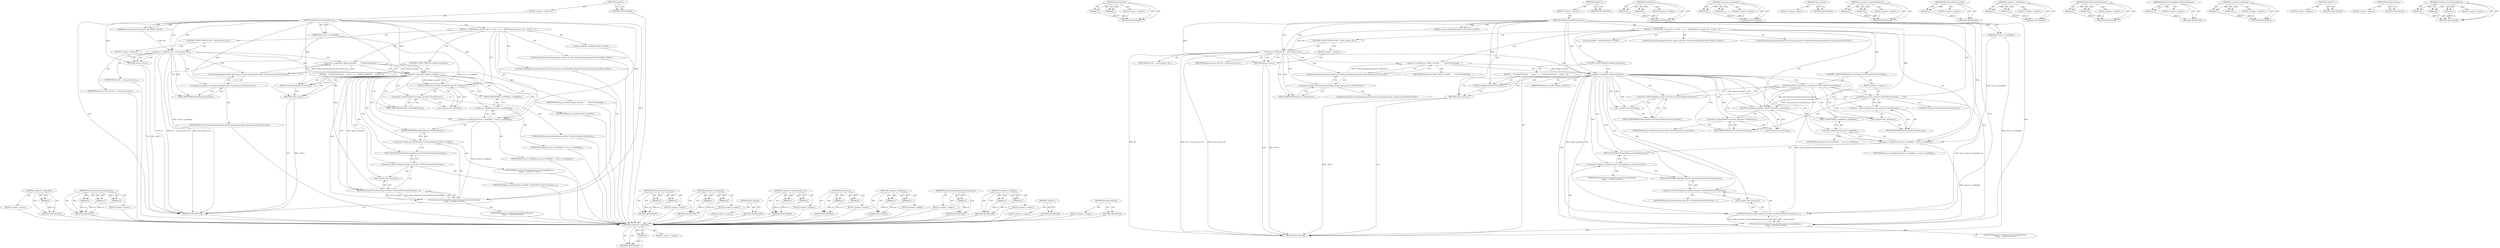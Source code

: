 digraph "PrintPreviewUI.SetInitialParams" {
vulnerable_97 [label=<(METHOD,&lt;operator&gt;.logicalNot)>];
vulnerable_98 [label=<(PARAM,p1)>];
vulnerable_99 [label=<(BLOCK,&lt;empty&gt;,&lt;empty&gt;)>];
vulnerable_100 [label=<(METHOD_RETURN,ANY)>];
vulnerable_117 [label=<(METHOD,PrintPreviewUI.SetInitialParams)>];
vulnerable_118 [label=<(PARAM,p1)>];
vulnerable_119 [label=<(PARAM,p2)>];
vulnerable_120 [label=<(PARAM,p3)>];
vulnerable_121 [label=<(BLOCK,&lt;empty&gt;,&lt;empty&gt;)>];
vulnerable_122 [label=<(METHOD_RETURN,ANY)>];
vulnerable_6 [label=<(METHOD,&lt;global&gt;)<SUB>1</SUB>>];
vulnerable_7 [label=<(BLOCK,&lt;empty&gt;,&lt;empty&gt;)<SUB>1</SUB>>];
vulnerable_8 [label=<(METHOD,OnShowScriptedPrintPreview)<SUB>1</SUB>>];
vulnerable_9 [label="<(PARAM,content::RenderFrameHost* rfh)<SUB>1</SUB>>"];
vulnerable_10 [label=<(PARAM,bool source_is_modifiable)<SUB>2</SUB>>];
vulnerable_11 [label=<(BLOCK,{
  DCHECK(print_preview_rfh_);
  if (rfh != pr...,{
  DCHECK(print_preview_rfh_);
  if (rfh != pr...)<SUB>2</SUB>>];
vulnerable_12 [label="<(LOCAL,DCHECK : DCHECK)<SUB>3</SUB>>"];
vulnerable_13 [label=<(CONTROL_STRUCTURE,IF,if (rfh != print_preview_rfh_))<SUB>4</SUB>>];
vulnerable_14 [label=<(&lt;operator&gt;.notEquals,rfh != print_preview_rfh_)<SUB>4</SUB>>];
vulnerable_15 [label=<(IDENTIFIER,rfh,rfh != print_preview_rfh_)<SUB>4</SUB>>];
vulnerable_16 [label=<(IDENTIFIER,print_preview_rfh_,rfh != print_preview_rfh_)<SUB>4</SUB>>];
vulnerable_17 [label=<(BLOCK,&lt;empty&gt;,&lt;empty&gt;)<SUB>5</SUB>>];
vulnerable_18 [label=<(RETURN,return;,return;)<SUB>5</SUB>>];
vulnerable_19 [label="<(LOCAL,PrintPreviewDialogController* dialog_controller: PrintPreviewDialogController*)<SUB>7</SUB>>"];
vulnerable_20 [label=<(&lt;operator&gt;.assignment,* dialog_controller =
      PrintPreviewDialogC...)<SUB>7</SUB>>];
vulnerable_21 [label=<(IDENTIFIER,dialog_controller,* dialog_controller =
      PrintPreviewDialogC...)<SUB>7</SUB>>];
vulnerable_22 [label="<(PrintPreviewDialogController.GetInstance,PrintPreviewDialogController::GetInstance())<SUB>8</SUB>>"];
vulnerable_23 [label="<(&lt;operator&gt;.fieldAccess,PrintPreviewDialogController::GetInstance)<SUB>8</SUB>>"];
vulnerable_24 [label="<(IDENTIFIER,PrintPreviewDialogController,PrintPreviewDialogController::GetInstance())<SUB>8</SUB>>"];
vulnerable_25 [label=<(FIELD_IDENTIFIER,GetInstance,GetInstance)<SUB>8</SUB>>];
vulnerable_26 [label=<(CONTROL_STRUCTURE,IF,if (!dialog_controller))<SUB>9</SUB>>];
vulnerable_27 [label=<(&lt;operator&gt;.logicalNot,!dialog_controller)<SUB>9</SUB>>];
vulnerable_28 [label=<(IDENTIFIER,dialog_controller,!dialog_controller)<SUB>9</SUB>>];
vulnerable_29 [label=<(BLOCK,{
    PrintPreviewDone();
     return;
   },{
    PrintPreviewDone();
     return;
   })<SUB>9</SUB>>];
vulnerable_30 [label=<(PrintPreviewDone,PrintPreviewDone())<SUB>10</SUB>>];
vulnerable_31 [label=<(RETURN,return;,return;)<SUB>11</SUB>>];
vulnerable_32 [label=<(PrintPreview,dialog_controller-&gt;PrintPreview(web_contents()))<SUB>14</SUB>>];
vulnerable_33 [label=<(&lt;operator&gt;.indirectFieldAccess,dialog_controller-&gt;PrintPreview)<SUB>14</SUB>>];
vulnerable_34 [label=<(IDENTIFIER,dialog_controller,dialog_controller-&gt;PrintPreview(web_contents()))<SUB>14</SUB>>];
vulnerable_35 [label=<(FIELD_IDENTIFIER,PrintPreview,PrintPreview)<SUB>14</SUB>>];
vulnerable_36 [label=<(web_contents,web_contents())<SUB>14</SUB>>];
vulnerable_37 [label="<(LOCAL,PrintHostMsg_RequestPrintPreview_Params params: PrintHostMsg_RequestPrintPreview_Params)<SUB>15</SUB>>"];
vulnerable_38 [label=<(&lt;operator&gt;.assignment,params.is_modifiable = source_is_modifiable)<SUB>16</SUB>>];
vulnerable_39 [label=<(&lt;operator&gt;.fieldAccess,params.is_modifiable)<SUB>16</SUB>>];
vulnerable_40 [label=<(IDENTIFIER,params,params.is_modifiable = source_is_modifiable)<SUB>16</SUB>>];
vulnerable_41 [label=<(FIELD_IDENTIFIER,is_modifiable,is_modifiable)<SUB>16</SUB>>];
vulnerable_42 [label=<(IDENTIFIER,source_is_modifiable,params.is_modifiable = source_is_modifiable)<SUB>16</SUB>>];
vulnerable_43 [label="<(PrintPreviewUI.SetInitialParams,PrintPreviewUI::SetInitialParams(
      dialog_...)<SUB>17</SUB>>"];
vulnerable_44 [label="<(&lt;operator&gt;.fieldAccess,PrintPreviewUI::SetInitialParams)<SUB>17</SUB>>"];
vulnerable_45 [label="<(IDENTIFIER,PrintPreviewUI,PrintPreviewUI::SetInitialParams(
      dialog_...)<SUB>17</SUB>>"];
vulnerable_46 [label=<(FIELD_IDENTIFIER,SetInitialParams,SetInitialParams)<SUB>17</SUB>>];
vulnerable_47 [label=<(GetPrintPreviewForContents,dialog_controller-&gt;GetPrintPreviewForContents(w...)<SUB>18</SUB>>];
vulnerable_48 [label=<(&lt;operator&gt;.indirectFieldAccess,dialog_controller-&gt;GetPrintPreviewForContents)<SUB>18</SUB>>];
vulnerable_49 [label=<(IDENTIFIER,dialog_controller,dialog_controller-&gt;GetPrintPreviewForContents(w...)<SUB>18</SUB>>];
vulnerable_50 [label=<(FIELD_IDENTIFIER,GetPrintPreviewForContents,GetPrintPreviewForContents)<SUB>18</SUB>>];
vulnerable_51 [label=<(web_contents,web_contents())<SUB>18</SUB>>];
vulnerable_52 [label="<(IDENTIFIER,params,PrintPreviewUI::SetInitialParams(
      dialog_...)<SUB>18</SUB>>"];
vulnerable_53 [label=<(METHOD_RETURN,void)<SUB>1</SUB>>];
vulnerable_55 [label=<(METHOD_RETURN,ANY)<SUB>1</SUB>>];
vulnerable_123 [label=<(METHOD,GetPrintPreviewForContents)>];
vulnerable_124 [label=<(PARAM,p1)>];
vulnerable_125 [label=<(PARAM,p2)>];
vulnerable_126 [label=<(BLOCK,&lt;empty&gt;,&lt;empty&gt;)>];
vulnerable_127 [label=<(METHOD_RETURN,ANY)>];
vulnerable_83 [label=<(METHOD,&lt;operator&gt;.assignment)>];
vulnerable_84 [label=<(PARAM,p1)>];
vulnerable_85 [label=<(PARAM,p2)>];
vulnerable_86 [label=<(BLOCK,&lt;empty&gt;,&lt;empty&gt;)>];
vulnerable_87 [label=<(METHOD_RETURN,ANY)>];
vulnerable_114 [label=<(METHOD,web_contents)>];
vulnerable_115 [label=<(BLOCK,&lt;empty&gt;,&lt;empty&gt;)>];
vulnerable_116 [label=<(METHOD_RETURN,ANY)>];
vulnerable_109 [label=<(METHOD,&lt;operator&gt;.indirectFieldAccess)>];
vulnerable_110 [label=<(PARAM,p1)>];
vulnerable_111 [label=<(PARAM,p2)>];
vulnerable_112 [label=<(BLOCK,&lt;empty&gt;,&lt;empty&gt;)>];
vulnerable_113 [label=<(METHOD_RETURN,ANY)>];
vulnerable_104 [label=<(METHOD,PrintPreview)>];
vulnerable_105 [label=<(PARAM,p1)>];
vulnerable_106 [label=<(PARAM,p2)>];
vulnerable_107 [label=<(BLOCK,&lt;empty&gt;,&lt;empty&gt;)>];
vulnerable_108 [label=<(METHOD_RETURN,ANY)>];
vulnerable_92 [label=<(METHOD,&lt;operator&gt;.fieldAccess)>];
vulnerable_93 [label=<(PARAM,p1)>];
vulnerable_94 [label=<(PARAM,p2)>];
vulnerable_95 [label=<(BLOCK,&lt;empty&gt;,&lt;empty&gt;)>];
vulnerable_96 [label=<(METHOD_RETURN,ANY)>];
vulnerable_88 [label=<(METHOD,PrintPreviewDialogController.GetInstance)>];
vulnerable_89 [label=<(PARAM,p1)>];
vulnerable_90 [label=<(BLOCK,&lt;empty&gt;,&lt;empty&gt;)>];
vulnerable_91 [label=<(METHOD_RETURN,ANY)>];
vulnerable_78 [label=<(METHOD,&lt;operator&gt;.notEquals)>];
vulnerable_79 [label=<(PARAM,p1)>];
vulnerable_80 [label=<(PARAM,p2)>];
vulnerable_81 [label=<(BLOCK,&lt;empty&gt;,&lt;empty&gt;)>];
vulnerable_82 [label=<(METHOD_RETURN,ANY)>];
vulnerable_72 [label=<(METHOD,&lt;global&gt;)<SUB>1</SUB>>];
vulnerable_73 [label=<(BLOCK,&lt;empty&gt;,&lt;empty&gt;)>];
vulnerable_74 [label=<(METHOD_RETURN,ANY)>];
vulnerable_101 [label=<(METHOD,PrintPreviewDone)>];
vulnerable_102 [label=<(BLOCK,&lt;empty&gt;,&lt;empty&gt;)>];
vulnerable_103 [label=<(METHOD_RETURN,ANY)>];
fixed_108 [label=<(METHOD,&lt;operator&gt;.logicalNot)>];
fixed_109 [label=<(PARAM,p1)>];
fixed_110 [label=<(BLOCK,&lt;empty&gt;,&lt;empty&gt;)>];
fixed_111 [label=<(METHOD_RETURN,ANY)>];
fixed_127 [label=<(METHOD,ExitFullscreen)>];
fixed_128 [label=<(PARAM,p1)>];
fixed_129 [label=<(PARAM,p2)>];
fixed_130 [label=<(BLOCK,&lt;empty&gt;,&lt;empty&gt;)>];
fixed_131 [label=<(METHOD_RETURN,ANY)>];
fixed_6 [label=<(METHOD,&lt;global&gt;)<SUB>1</SUB>>];
fixed_7 [label=<(BLOCK,&lt;empty&gt;,&lt;empty&gt;)<SUB>1</SUB>>];
fixed_8 [label=<(METHOD,OnShowScriptedPrintPreview)<SUB>1</SUB>>];
fixed_9 [label="<(PARAM,content::RenderFrameHost* rfh)<SUB>1</SUB>>"];
fixed_10 [label=<(PARAM,bool source_is_modifiable)<SUB>2</SUB>>];
fixed_11 [label=<(BLOCK,{
  DCHECK(print_preview_rfh_);
  if (rfh != pr...,{
  DCHECK(print_preview_rfh_);
  if (rfh != pr...)<SUB>2</SUB>>];
fixed_12 [label="<(LOCAL,DCHECK : DCHECK)<SUB>3</SUB>>"];
fixed_13 [label=<(CONTROL_STRUCTURE,IF,if (rfh != print_preview_rfh_))<SUB>4</SUB>>];
fixed_14 [label=<(&lt;operator&gt;.notEquals,rfh != print_preview_rfh_)<SUB>4</SUB>>];
fixed_15 [label=<(IDENTIFIER,rfh,rfh != print_preview_rfh_)<SUB>4</SUB>>];
fixed_16 [label=<(IDENTIFIER,print_preview_rfh_,rfh != print_preview_rfh_)<SUB>4</SUB>>];
fixed_17 [label=<(BLOCK,&lt;empty&gt;,&lt;empty&gt;)<SUB>5</SUB>>];
fixed_18 [label=<(RETURN,return;,return;)<SUB>5</SUB>>];
fixed_19 [label="<(LOCAL,PrintPreviewDialogController* dialog_controller: PrintPreviewDialogController*)<SUB>7</SUB>>"];
fixed_20 [label=<(&lt;operator&gt;.assignment,* dialog_controller =
      PrintPreviewDialogC...)<SUB>7</SUB>>];
fixed_21 [label=<(IDENTIFIER,dialog_controller,* dialog_controller =
      PrintPreviewDialogC...)<SUB>7</SUB>>];
fixed_22 [label="<(PrintPreviewDialogController.GetInstance,PrintPreviewDialogController::GetInstance())<SUB>8</SUB>>"];
fixed_23 [label="<(&lt;operator&gt;.fieldAccess,PrintPreviewDialogController::GetInstance)<SUB>8</SUB>>"];
fixed_24 [label="<(IDENTIFIER,PrintPreviewDialogController,PrintPreviewDialogController::GetInstance())<SUB>8</SUB>>"];
fixed_25 [label=<(FIELD_IDENTIFIER,GetInstance,GetInstance)<SUB>8</SUB>>];
fixed_26 [label=<(CONTROL_STRUCTURE,IF,if (!dialog_controller))<SUB>9</SUB>>];
fixed_27 [label=<(&lt;operator&gt;.logicalNot,!dialog_controller)<SUB>9</SUB>>];
fixed_28 [label=<(IDENTIFIER,dialog_controller,!dialog_controller)<SUB>9</SUB>>];
fixed_29 [label=<(BLOCK,{
    PrintPreviewDone();
     return;
   },{
    PrintPreviewDone();
     return;
   })<SUB>9</SUB>>];
fixed_30 [label=<(PrintPreviewDone,PrintPreviewDone())<SUB>10</SUB>>];
fixed_31 [label=<(RETURN,return;,return;)<SUB>11</SUB>>];
fixed_32 [label=<(CONTROL_STRUCTURE,IF,if (web_contents()-&gt;IsFullscreenForCurrentTab()))<SUB>16</SUB>>];
fixed_33 [label=<(IsFullscreenForCurrentTab,web_contents()-&gt;IsFullscreenForCurrentTab())<SUB>16</SUB>>];
fixed_34 [label=<(&lt;operator&gt;.indirectFieldAccess,web_contents()-&gt;IsFullscreenForCurrentTab)<SUB>16</SUB>>];
fixed_35 [label=<(web_contents,web_contents())<SUB>16</SUB>>];
fixed_36 [label=<(FIELD_IDENTIFIER,IsFullscreenForCurrentTab,IsFullscreenForCurrentTab)<SUB>16</SUB>>];
fixed_37 [label=<(BLOCK,&lt;empty&gt;,&lt;empty&gt;)<SUB>17</SUB>>];
fixed_38 [label=<(ExitFullscreen,web_contents()-&gt;ExitFullscreen(true))<SUB>17</SUB>>];
fixed_39 [label=<(&lt;operator&gt;.indirectFieldAccess,web_contents()-&gt;ExitFullscreen)<SUB>17</SUB>>];
fixed_40 [label=<(web_contents,web_contents())<SUB>17</SUB>>];
fixed_41 [label=<(FIELD_IDENTIFIER,ExitFullscreen,ExitFullscreen)<SUB>17</SUB>>];
fixed_42 [label=<(LITERAL,true,web_contents()-&gt;ExitFullscreen(true))<SUB>17</SUB>>];
fixed_43 [label=<(PrintPreview,dialog_controller-&gt;PrintPreview(web_contents()))<SUB>19</SUB>>];
fixed_44 [label=<(&lt;operator&gt;.indirectFieldAccess,dialog_controller-&gt;PrintPreview)<SUB>19</SUB>>];
fixed_45 [label=<(IDENTIFIER,dialog_controller,dialog_controller-&gt;PrintPreview(web_contents()))<SUB>19</SUB>>];
fixed_46 [label=<(FIELD_IDENTIFIER,PrintPreview,PrintPreview)<SUB>19</SUB>>];
fixed_47 [label=<(web_contents,web_contents())<SUB>19</SUB>>];
fixed_48 [label="<(LOCAL,PrintHostMsg_RequestPrintPreview_Params params: PrintHostMsg_RequestPrintPreview_Params)<SUB>20</SUB>>"];
fixed_49 [label=<(&lt;operator&gt;.assignment,params.is_modifiable = source_is_modifiable)<SUB>21</SUB>>];
fixed_50 [label=<(&lt;operator&gt;.fieldAccess,params.is_modifiable)<SUB>21</SUB>>];
fixed_51 [label=<(IDENTIFIER,params,params.is_modifiable = source_is_modifiable)<SUB>21</SUB>>];
fixed_52 [label=<(FIELD_IDENTIFIER,is_modifiable,is_modifiable)<SUB>21</SUB>>];
fixed_53 [label=<(IDENTIFIER,source_is_modifiable,params.is_modifiable = source_is_modifiable)<SUB>21</SUB>>];
fixed_54 [label="<(PrintPreviewUI.SetInitialParams,PrintPreviewUI::SetInitialParams(
      dialog_...)<SUB>22</SUB>>"];
fixed_55 [label="<(&lt;operator&gt;.fieldAccess,PrintPreviewUI::SetInitialParams)<SUB>22</SUB>>"];
fixed_56 [label="<(IDENTIFIER,PrintPreviewUI,PrintPreviewUI::SetInitialParams(
      dialog_...)<SUB>22</SUB>>"];
fixed_57 [label=<(FIELD_IDENTIFIER,SetInitialParams,SetInitialParams)<SUB>22</SUB>>];
fixed_58 [label=<(GetPrintPreviewForContents,dialog_controller-&gt;GetPrintPreviewForContents(w...)<SUB>23</SUB>>];
fixed_59 [label=<(&lt;operator&gt;.indirectFieldAccess,dialog_controller-&gt;GetPrintPreviewForContents)<SUB>23</SUB>>];
fixed_60 [label=<(IDENTIFIER,dialog_controller,dialog_controller-&gt;GetPrintPreviewForContents(w...)<SUB>23</SUB>>];
fixed_61 [label=<(FIELD_IDENTIFIER,GetPrintPreviewForContents,GetPrintPreviewForContents)<SUB>23</SUB>>];
fixed_62 [label=<(web_contents,web_contents())<SUB>23</SUB>>];
fixed_63 [label="<(IDENTIFIER,params,PrintPreviewUI::SetInitialParams(
      dialog_...)<SUB>23</SUB>>"];
fixed_64 [label=<(METHOD_RETURN,void)<SUB>1</SUB>>];
fixed_66 [label=<(METHOD_RETURN,ANY)<SUB>1</SUB>>];
fixed_132 [label=<(METHOD,PrintPreview)>];
fixed_133 [label=<(PARAM,p1)>];
fixed_134 [label=<(PARAM,p2)>];
fixed_135 [label=<(BLOCK,&lt;empty&gt;,&lt;empty&gt;)>];
fixed_136 [label=<(METHOD_RETURN,ANY)>];
fixed_94 [label=<(METHOD,&lt;operator&gt;.assignment)>];
fixed_95 [label=<(PARAM,p1)>];
fixed_96 [label=<(PARAM,p2)>];
fixed_97 [label=<(BLOCK,&lt;empty&gt;,&lt;empty&gt;)>];
fixed_98 [label=<(METHOD_RETURN,ANY)>];
fixed_124 [label=<(METHOD,web_contents)>];
fixed_125 [label=<(BLOCK,&lt;empty&gt;,&lt;empty&gt;)>];
fixed_126 [label=<(METHOD_RETURN,ANY)>];
fixed_119 [label=<(METHOD,&lt;operator&gt;.indirectFieldAccess)>];
fixed_120 [label=<(PARAM,p1)>];
fixed_121 [label=<(PARAM,p2)>];
fixed_122 [label=<(BLOCK,&lt;empty&gt;,&lt;empty&gt;)>];
fixed_123 [label=<(METHOD_RETURN,ANY)>];
fixed_115 [label=<(METHOD,IsFullscreenForCurrentTab)>];
fixed_116 [label=<(PARAM,p1)>];
fixed_117 [label=<(BLOCK,&lt;empty&gt;,&lt;empty&gt;)>];
fixed_118 [label=<(METHOD_RETURN,ANY)>];
fixed_103 [label=<(METHOD,&lt;operator&gt;.fieldAccess)>];
fixed_104 [label=<(PARAM,p1)>];
fixed_105 [label=<(PARAM,p2)>];
fixed_106 [label=<(BLOCK,&lt;empty&gt;,&lt;empty&gt;)>];
fixed_107 [label=<(METHOD_RETURN,ANY)>];
fixed_143 [label=<(METHOD,GetPrintPreviewForContents)>];
fixed_144 [label=<(PARAM,p1)>];
fixed_145 [label=<(PARAM,p2)>];
fixed_146 [label=<(BLOCK,&lt;empty&gt;,&lt;empty&gt;)>];
fixed_147 [label=<(METHOD_RETURN,ANY)>];
fixed_99 [label=<(METHOD,PrintPreviewDialogController.GetInstance)>];
fixed_100 [label=<(PARAM,p1)>];
fixed_101 [label=<(BLOCK,&lt;empty&gt;,&lt;empty&gt;)>];
fixed_102 [label=<(METHOD_RETURN,ANY)>];
fixed_89 [label=<(METHOD,&lt;operator&gt;.notEquals)>];
fixed_90 [label=<(PARAM,p1)>];
fixed_91 [label=<(PARAM,p2)>];
fixed_92 [label=<(BLOCK,&lt;empty&gt;,&lt;empty&gt;)>];
fixed_93 [label=<(METHOD_RETURN,ANY)>];
fixed_83 [label=<(METHOD,&lt;global&gt;)<SUB>1</SUB>>];
fixed_84 [label=<(BLOCK,&lt;empty&gt;,&lt;empty&gt;)>];
fixed_85 [label=<(METHOD_RETURN,ANY)>];
fixed_112 [label=<(METHOD,PrintPreviewDone)>];
fixed_113 [label=<(BLOCK,&lt;empty&gt;,&lt;empty&gt;)>];
fixed_114 [label=<(METHOD_RETURN,ANY)>];
fixed_137 [label=<(METHOD,PrintPreviewUI.SetInitialParams)>];
fixed_138 [label=<(PARAM,p1)>];
fixed_139 [label=<(PARAM,p2)>];
fixed_140 [label=<(PARAM,p3)>];
fixed_141 [label=<(BLOCK,&lt;empty&gt;,&lt;empty&gt;)>];
fixed_142 [label=<(METHOD_RETURN,ANY)>];
vulnerable_97 -> vulnerable_98  [key=0, label="AST: "];
vulnerable_97 -> vulnerable_98  [key=1, label="DDG: "];
vulnerable_97 -> vulnerable_99  [key=0, label="AST: "];
vulnerable_97 -> vulnerable_100  [key=0, label="AST: "];
vulnerable_97 -> vulnerable_100  [key=1, label="CFG: "];
vulnerable_98 -> vulnerable_100  [key=0, label="DDG: p1"];
vulnerable_99 -> fixed_108  [key=0];
vulnerable_100 -> fixed_108  [key=0];
vulnerable_117 -> vulnerable_118  [key=0, label="AST: "];
vulnerable_117 -> vulnerable_118  [key=1, label="DDG: "];
vulnerable_117 -> vulnerable_121  [key=0, label="AST: "];
vulnerable_117 -> vulnerable_119  [key=0, label="AST: "];
vulnerable_117 -> vulnerable_119  [key=1, label="DDG: "];
vulnerable_117 -> vulnerable_122  [key=0, label="AST: "];
vulnerable_117 -> vulnerable_122  [key=1, label="CFG: "];
vulnerable_117 -> vulnerable_120  [key=0, label="AST: "];
vulnerable_117 -> vulnerable_120  [key=1, label="DDG: "];
vulnerable_118 -> vulnerable_122  [key=0, label="DDG: p1"];
vulnerable_119 -> vulnerable_122  [key=0, label="DDG: p2"];
vulnerable_120 -> vulnerable_122  [key=0, label="DDG: p3"];
vulnerable_121 -> fixed_108  [key=0];
vulnerable_122 -> fixed_108  [key=0];
vulnerable_6 -> vulnerable_7  [key=0, label="AST: "];
vulnerable_6 -> vulnerable_55  [key=0, label="AST: "];
vulnerable_6 -> vulnerable_55  [key=1, label="CFG: "];
vulnerable_7 -> vulnerable_8  [key=0, label="AST: "];
vulnerable_8 -> vulnerable_9  [key=0, label="AST: "];
vulnerable_8 -> vulnerable_9  [key=1, label="DDG: "];
vulnerable_8 -> vulnerable_10  [key=0, label="AST: "];
vulnerable_8 -> vulnerable_10  [key=1, label="DDG: "];
vulnerable_8 -> vulnerable_11  [key=0, label="AST: "];
vulnerable_8 -> vulnerable_53  [key=0, label="AST: "];
vulnerable_8 -> vulnerable_14  [key=0, label="CFG: "];
vulnerable_8 -> vulnerable_14  [key=1, label="DDG: "];
vulnerable_8 -> vulnerable_38  [key=0, label="DDG: "];
vulnerable_8 -> vulnerable_32  [key=0, label="DDG: "];
vulnerable_8 -> vulnerable_43  [key=0, label="DDG: "];
vulnerable_8 -> vulnerable_18  [key=0, label="DDG: "];
vulnerable_8 -> vulnerable_27  [key=0, label="DDG: "];
vulnerable_8 -> vulnerable_30  [key=0, label="DDG: "];
vulnerable_8 -> vulnerable_31  [key=0, label="DDG: "];
vulnerable_8 -> vulnerable_47  [key=0, label="DDG: "];
vulnerable_9 -> vulnerable_14  [key=0, label="DDG: rfh"];
vulnerable_10 -> vulnerable_53  [key=0, label="DDG: source_is_modifiable"];
vulnerable_10 -> vulnerable_38  [key=0, label="DDG: source_is_modifiable"];
vulnerable_11 -> vulnerable_12  [key=0, label="AST: "];
vulnerable_11 -> vulnerable_13  [key=0, label="AST: "];
vulnerable_11 -> vulnerable_19  [key=0, label="AST: "];
vulnerable_11 -> vulnerable_20  [key=0, label="AST: "];
vulnerable_11 -> vulnerable_26  [key=0, label="AST: "];
vulnerable_11 -> vulnerable_32  [key=0, label="AST: "];
vulnerable_11 -> vulnerable_37  [key=0, label="AST: "];
vulnerable_11 -> vulnerable_38  [key=0, label="AST: "];
vulnerable_11 -> vulnerable_43  [key=0, label="AST: "];
vulnerable_12 -> fixed_108  [key=0];
vulnerable_13 -> vulnerable_14  [key=0, label="AST: "];
vulnerable_13 -> vulnerable_17  [key=0, label="AST: "];
vulnerable_14 -> vulnerable_15  [key=0, label="AST: "];
vulnerable_14 -> vulnerable_16  [key=0, label="AST: "];
vulnerable_14 -> vulnerable_18  [key=0, label="CFG: "];
vulnerable_14 -> vulnerable_18  [key=1, label="CDG: "];
vulnerable_14 -> vulnerable_25  [key=0, label="CFG: "];
vulnerable_14 -> vulnerable_25  [key=1, label="CDG: "];
vulnerable_14 -> vulnerable_53  [key=0, label="DDG: rfh"];
vulnerable_14 -> vulnerable_53  [key=1, label="DDG: rfh != print_preview_rfh_"];
vulnerable_14 -> vulnerable_53  [key=2, label="DDG: print_preview_rfh_"];
vulnerable_14 -> vulnerable_23  [key=0, label="CDG: "];
vulnerable_14 -> vulnerable_20  [key=0, label="CDG: "];
vulnerable_14 -> vulnerable_22  [key=0, label="CDG: "];
vulnerable_14 -> vulnerable_27  [key=0, label="CDG: "];
vulnerable_15 -> fixed_108  [key=0];
vulnerable_16 -> fixed_108  [key=0];
vulnerable_17 -> vulnerable_18  [key=0, label="AST: "];
vulnerable_18 -> vulnerable_53  [key=0, label="CFG: "];
vulnerable_18 -> vulnerable_53  [key=1, label="DDG: &lt;RET&gt;"];
vulnerable_19 -> fixed_108  [key=0];
vulnerable_20 -> vulnerable_21  [key=0, label="AST: "];
vulnerable_20 -> vulnerable_22  [key=0, label="AST: "];
vulnerable_20 -> vulnerable_27  [key=0, label="CFG: "];
vulnerable_20 -> vulnerable_27  [key=1, label="DDG: dialog_controller"];
vulnerable_21 -> fixed_108  [key=0];
vulnerable_22 -> vulnerable_23  [key=0, label="AST: "];
vulnerable_22 -> vulnerable_20  [key=0, label="CFG: "];
vulnerable_22 -> vulnerable_20  [key=1, label="DDG: PrintPreviewDialogController::GetInstance"];
vulnerable_23 -> vulnerable_24  [key=0, label="AST: "];
vulnerable_23 -> vulnerable_25  [key=0, label="AST: "];
vulnerable_23 -> vulnerable_22  [key=0, label="CFG: "];
vulnerable_24 -> fixed_108  [key=0];
vulnerable_25 -> vulnerable_23  [key=0, label="CFG: "];
vulnerable_26 -> vulnerable_27  [key=0, label="AST: "];
vulnerable_26 -> vulnerable_29  [key=0, label="AST: "];
vulnerable_27 -> vulnerable_28  [key=0, label="AST: "];
vulnerable_27 -> vulnerable_30  [key=0, label="CFG: "];
vulnerable_27 -> vulnerable_30  [key=1, label="CDG: "];
vulnerable_27 -> vulnerable_35  [key=0, label="CFG: "];
vulnerable_27 -> vulnerable_35  [key=1, label="CDG: "];
vulnerable_27 -> vulnerable_32  [key=0, label="DDG: dialog_controller"];
vulnerable_27 -> vulnerable_32  [key=1, label="CDG: "];
vulnerable_27 -> vulnerable_47  [key=0, label="DDG: dialog_controller"];
vulnerable_27 -> vulnerable_47  [key=1, label="CDG: "];
vulnerable_27 -> vulnerable_48  [key=0, label="CDG: "];
vulnerable_27 -> vulnerable_33  [key=0, label="CDG: "];
vulnerable_27 -> vulnerable_51  [key=0, label="CDG: "];
vulnerable_27 -> vulnerable_36  [key=0, label="CDG: "];
vulnerable_27 -> vulnerable_46  [key=0, label="CDG: "];
vulnerable_27 -> vulnerable_38  [key=0, label="CDG: "];
vulnerable_27 -> vulnerable_41  [key=0, label="CDG: "];
vulnerable_27 -> vulnerable_50  [key=0, label="CDG: "];
vulnerable_27 -> vulnerable_44  [key=0, label="CDG: "];
vulnerable_27 -> vulnerable_39  [key=0, label="CDG: "];
vulnerable_27 -> vulnerable_31  [key=0, label="CDG: "];
vulnerable_27 -> vulnerable_43  [key=0, label="CDG: "];
vulnerable_28 -> fixed_108  [key=0];
vulnerable_29 -> vulnerable_30  [key=0, label="AST: "];
vulnerable_29 -> vulnerable_31  [key=0, label="AST: "];
vulnerable_30 -> vulnerable_31  [key=0, label="CFG: "];
vulnerable_31 -> vulnerable_53  [key=0, label="CFG: "];
vulnerable_31 -> vulnerable_53  [key=1, label="DDG: &lt;RET&gt;"];
vulnerable_32 -> vulnerable_33  [key=0, label="AST: "];
vulnerable_32 -> vulnerable_36  [key=0, label="AST: "];
vulnerable_32 -> vulnerable_41  [key=0, label="CFG: "];
vulnerable_33 -> vulnerable_34  [key=0, label="AST: "];
vulnerable_33 -> vulnerable_35  [key=0, label="AST: "];
vulnerable_33 -> vulnerable_36  [key=0, label="CFG: "];
vulnerable_34 -> fixed_108  [key=0];
vulnerable_35 -> vulnerable_33  [key=0, label="CFG: "];
vulnerable_36 -> vulnerable_32  [key=0, label="CFG: "];
vulnerable_37 -> fixed_108  [key=0];
vulnerable_38 -> vulnerable_39  [key=0, label="AST: "];
vulnerable_38 -> vulnerable_42  [key=0, label="AST: "];
vulnerable_38 -> vulnerable_46  [key=0, label="CFG: "];
vulnerable_38 -> vulnerable_43  [key=0, label="DDG: params.is_modifiable"];
vulnerable_39 -> vulnerable_40  [key=0, label="AST: "];
vulnerable_39 -> vulnerable_41  [key=0, label="AST: "];
vulnerable_39 -> vulnerable_38  [key=0, label="CFG: "];
vulnerable_40 -> fixed_108  [key=0];
vulnerable_41 -> vulnerable_39  [key=0, label="CFG: "];
vulnerable_42 -> fixed_108  [key=0];
vulnerable_43 -> vulnerable_44  [key=0, label="AST: "];
vulnerable_43 -> vulnerable_47  [key=0, label="AST: "];
vulnerable_43 -> vulnerable_52  [key=0, label="AST: "];
vulnerable_43 -> vulnerable_53  [key=0, label="CFG: "];
vulnerable_44 -> vulnerable_45  [key=0, label="AST: "];
vulnerable_44 -> vulnerable_46  [key=0, label="AST: "];
vulnerable_44 -> vulnerable_50  [key=0, label="CFG: "];
vulnerable_45 -> fixed_108  [key=0];
vulnerable_46 -> vulnerable_44  [key=0, label="CFG: "];
vulnerable_47 -> vulnerable_48  [key=0, label="AST: "];
vulnerable_47 -> vulnerable_51  [key=0, label="AST: "];
vulnerable_47 -> vulnerable_43  [key=0, label="CFG: "];
vulnerable_47 -> vulnerable_43  [key=1, label="DDG: dialog_controller-&gt;GetPrintPreviewForContents"];
vulnerable_47 -> vulnerable_43  [key=2, label="DDG: web_contents()"];
vulnerable_48 -> vulnerable_49  [key=0, label="AST: "];
vulnerable_48 -> vulnerable_50  [key=0, label="AST: "];
vulnerable_48 -> vulnerable_51  [key=0, label="CFG: "];
vulnerable_49 -> fixed_108  [key=0];
vulnerable_50 -> vulnerable_48  [key=0, label="CFG: "];
vulnerable_51 -> vulnerable_47  [key=0, label="CFG: "];
vulnerable_52 -> fixed_108  [key=0];
vulnerable_53 -> fixed_108  [key=0];
vulnerable_55 -> fixed_108  [key=0];
vulnerable_123 -> vulnerable_124  [key=0, label="AST: "];
vulnerable_123 -> vulnerable_124  [key=1, label="DDG: "];
vulnerable_123 -> vulnerable_126  [key=0, label="AST: "];
vulnerable_123 -> vulnerable_125  [key=0, label="AST: "];
vulnerable_123 -> vulnerable_125  [key=1, label="DDG: "];
vulnerable_123 -> vulnerable_127  [key=0, label="AST: "];
vulnerable_123 -> vulnerable_127  [key=1, label="CFG: "];
vulnerable_124 -> vulnerable_127  [key=0, label="DDG: p1"];
vulnerable_125 -> vulnerable_127  [key=0, label="DDG: p2"];
vulnerable_126 -> fixed_108  [key=0];
vulnerable_127 -> fixed_108  [key=0];
vulnerable_83 -> vulnerable_84  [key=0, label="AST: "];
vulnerable_83 -> vulnerable_84  [key=1, label="DDG: "];
vulnerable_83 -> vulnerable_86  [key=0, label="AST: "];
vulnerable_83 -> vulnerable_85  [key=0, label="AST: "];
vulnerable_83 -> vulnerable_85  [key=1, label="DDG: "];
vulnerable_83 -> vulnerable_87  [key=0, label="AST: "];
vulnerable_83 -> vulnerable_87  [key=1, label="CFG: "];
vulnerable_84 -> vulnerable_87  [key=0, label="DDG: p1"];
vulnerable_85 -> vulnerable_87  [key=0, label="DDG: p2"];
vulnerable_86 -> fixed_108  [key=0];
vulnerable_87 -> fixed_108  [key=0];
vulnerable_114 -> vulnerable_115  [key=0, label="AST: "];
vulnerable_114 -> vulnerable_116  [key=0, label="AST: "];
vulnerable_114 -> vulnerable_116  [key=1, label="CFG: "];
vulnerable_115 -> fixed_108  [key=0];
vulnerable_116 -> fixed_108  [key=0];
vulnerable_109 -> vulnerable_110  [key=0, label="AST: "];
vulnerable_109 -> vulnerable_110  [key=1, label="DDG: "];
vulnerable_109 -> vulnerable_112  [key=0, label="AST: "];
vulnerable_109 -> vulnerable_111  [key=0, label="AST: "];
vulnerable_109 -> vulnerable_111  [key=1, label="DDG: "];
vulnerable_109 -> vulnerable_113  [key=0, label="AST: "];
vulnerable_109 -> vulnerable_113  [key=1, label="CFG: "];
vulnerable_110 -> vulnerable_113  [key=0, label="DDG: p1"];
vulnerable_111 -> vulnerable_113  [key=0, label="DDG: p2"];
vulnerable_112 -> fixed_108  [key=0];
vulnerable_113 -> fixed_108  [key=0];
vulnerable_104 -> vulnerable_105  [key=0, label="AST: "];
vulnerable_104 -> vulnerable_105  [key=1, label="DDG: "];
vulnerable_104 -> vulnerable_107  [key=0, label="AST: "];
vulnerable_104 -> vulnerable_106  [key=0, label="AST: "];
vulnerable_104 -> vulnerable_106  [key=1, label="DDG: "];
vulnerable_104 -> vulnerable_108  [key=0, label="AST: "];
vulnerable_104 -> vulnerable_108  [key=1, label="CFG: "];
vulnerable_105 -> vulnerable_108  [key=0, label="DDG: p1"];
vulnerable_106 -> vulnerable_108  [key=0, label="DDG: p2"];
vulnerable_107 -> fixed_108  [key=0];
vulnerable_108 -> fixed_108  [key=0];
vulnerable_92 -> vulnerable_93  [key=0, label="AST: "];
vulnerable_92 -> vulnerable_93  [key=1, label="DDG: "];
vulnerable_92 -> vulnerable_95  [key=0, label="AST: "];
vulnerable_92 -> vulnerable_94  [key=0, label="AST: "];
vulnerable_92 -> vulnerable_94  [key=1, label="DDG: "];
vulnerable_92 -> vulnerable_96  [key=0, label="AST: "];
vulnerable_92 -> vulnerable_96  [key=1, label="CFG: "];
vulnerable_93 -> vulnerable_96  [key=0, label="DDG: p1"];
vulnerable_94 -> vulnerable_96  [key=0, label="DDG: p2"];
vulnerable_95 -> fixed_108  [key=0];
vulnerable_96 -> fixed_108  [key=0];
vulnerable_88 -> vulnerable_89  [key=0, label="AST: "];
vulnerable_88 -> vulnerable_89  [key=1, label="DDG: "];
vulnerable_88 -> vulnerable_90  [key=0, label="AST: "];
vulnerable_88 -> vulnerable_91  [key=0, label="AST: "];
vulnerable_88 -> vulnerable_91  [key=1, label="CFG: "];
vulnerable_89 -> vulnerable_91  [key=0, label="DDG: p1"];
vulnerable_90 -> fixed_108  [key=0];
vulnerable_91 -> fixed_108  [key=0];
vulnerable_78 -> vulnerable_79  [key=0, label="AST: "];
vulnerable_78 -> vulnerable_79  [key=1, label="DDG: "];
vulnerable_78 -> vulnerable_81  [key=0, label="AST: "];
vulnerable_78 -> vulnerable_80  [key=0, label="AST: "];
vulnerable_78 -> vulnerable_80  [key=1, label="DDG: "];
vulnerable_78 -> vulnerable_82  [key=0, label="AST: "];
vulnerable_78 -> vulnerable_82  [key=1, label="CFG: "];
vulnerable_79 -> vulnerable_82  [key=0, label="DDG: p1"];
vulnerable_80 -> vulnerable_82  [key=0, label="DDG: p2"];
vulnerable_81 -> fixed_108  [key=0];
vulnerable_82 -> fixed_108  [key=0];
vulnerable_72 -> vulnerable_73  [key=0, label="AST: "];
vulnerable_72 -> vulnerable_74  [key=0, label="AST: "];
vulnerable_72 -> vulnerable_74  [key=1, label="CFG: "];
vulnerable_73 -> fixed_108  [key=0];
vulnerable_74 -> fixed_108  [key=0];
vulnerable_101 -> vulnerable_102  [key=0, label="AST: "];
vulnerable_101 -> vulnerable_103  [key=0, label="AST: "];
vulnerable_101 -> vulnerable_103  [key=1, label="CFG: "];
vulnerable_102 -> fixed_108  [key=0];
vulnerable_103 -> fixed_108  [key=0];
fixed_108 -> fixed_109  [key=0, label="AST: "];
fixed_108 -> fixed_109  [key=1, label="DDG: "];
fixed_108 -> fixed_110  [key=0, label="AST: "];
fixed_108 -> fixed_111  [key=0, label="AST: "];
fixed_108 -> fixed_111  [key=1, label="CFG: "];
fixed_109 -> fixed_111  [key=0, label="DDG: p1"];
fixed_127 -> fixed_128  [key=0, label="AST: "];
fixed_127 -> fixed_128  [key=1, label="DDG: "];
fixed_127 -> fixed_130  [key=0, label="AST: "];
fixed_127 -> fixed_129  [key=0, label="AST: "];
fixed_127 -> fixed_129  [key=1, label="DDG: "];
fixed_127 -> fixed_131  [key=0, label="AST: "];
fixed_127 -> fixed_131  [key=1, label="CFG: "];
fixed_128 -> fixed_131  [key=0, label="DDG: p1"];
fixed_129 -> fixed_131  [key=0, label="DDG: p2"];
fixed_6 -> fixed_7  [key=0, label="AST: "];
fixed_6 -> fixed_66  [key=0, label="AST: "];
fixed_6 -> fixed_66  [key=1, label="CFG: "];
fixed_7 -> fixed_8  [key=0, label="AST: "];
fixed_8 -> fixed_9  [key=0, label="AST: "];
fixed_8 -> fixed_9  [key=1, label="DDG: "];
fixed_8 -> fixed_10  [key=0, label="AST: "];
fixed_8 -> fixed_10  [key=1, label="DDG: "];
fixed_8 -> fixed_11  [key=0, label="AST: "];
fixed_8 -> fixed_64  [key=0, label="AST: "];
fixed_8 -> fixed_14  [key=0, label="CFG: "];
fixed_8 -> fixed_14  [key=1, label="DDG: "];
fixed_8 -> fixed_49  [key=0, label="DDG: "];
fixed_8 -> fixed_43  [key=0, label="DDG: "];
fixed_8 -> fixed_54  [key=0, label="DDG: "];
fixed_8 -> fixed_18  [key=0, label="DDG: "];
fixed_8 -> fixed_27  [key=0, label="DDG: "];
fixed_8 -> fixed_30  [key=0, label="DDG: "];
fixed_8 -> fixed_31  [key=0, label="DDG: "];
fixed_8 -> fixed_58  [key=0, label="DDG: "];
fixed_8 -> fixed_38  [key=0, label="DDG: "];
fixed_9 -> fixed_14  [key=0, label="DDG: rfh"];
fixed_10 -> fixed_64  [key=0, label="DDG: source_is_modifiable"];
fixed_10 -> fixed_49  [key=0, label="DDG: source_is_modifiable"];
fixed_11 -> fixed_12  [key=0, label="AST: "];
fixed_11 -> fixed_13  [key=0, label="AST: "];
fixed_11 -> fixed_19  [key=0, label="AST: "];
fixed_11 -> fixed_20  [key=0, label="AST: "];
fixed_11 -> fixed_26  [key=0, label="AST: "];
fixed_11 -> fixed_32  [key=0, label="AST: "];
fixed_11 -> fixed_43  [key=0, label="AST: "];
fixed_11 -> fixed_48  [key=0, label="AST: "];
fixed_11 -> fixed_49  [key=0, label="AST: "];
fixed_11 -> fixed_54  [key=0, label="AST: "];
fixed_13 -> fixed_14  [key=0, label="AST: "];
fixed_13 -> fixed_17  [key=0, label="AST: "];
fixed_14 -> fixed_15  [key=0, label="AST: "];
fixed_14 -> fixed_16  [key=0, label="AST: "];
fixed_14 -> fixed_18  [key=0, label="CFG: "];
fixed_14 -> fixed_18  [key=1, label="CDG: "];
fixed_14 -> fixed_25  [key=0, label="CFG: "];
fixed_14 -> fixed_25  [key=1, label="CDG: "];
fixed_14 -> fixed_64  [key=0, label="DDG: rfh"];
fixed_14 -> fixed_64  [key=1, label="DDG: rfh != print_preview_rfh_"];
fixed_14 -> fixed_64  [key=2, label="DDG: print_preview_rfh_"];
fixed_14 -> fixed_23  [key=0, label="CDG: "];
fixed_14 -> fixed_20  [key=0, label="CDG: "];
fixed_14 -> fixed_22  [key=0, label="CDG: "];
fixed_14 -> fixed_27  [key=0, label="CDG: "];
fixed_17 -> fixed_18  [key=0, label="AST: "];
fixed_18 -> fixed_64  [key=0, label="CFG: "];
fixed_18 -> fixed_64  [key=1, label="DDG: &lt;RET&gt;"];
fixed_20 -> fixed_21  [key=0, label="AST: "];
fixed_20 -> fixed_22  [key=0, label="AST: "];
fixed_20 -> fixed_27  [key=0, label="CFG: "];
fixed_20 -> fixed_27  [key=1, label="DDG: dialog_controller"];
fixed_22 -> fixed_23  [key=0, label="AST: "];
fixed_22 -> fixed_20  [key=0, label="CFG: "];
fixed_22 -> fixed_20  [key=1, label="DDG: PrintPreviewDialogController::GetInstance"];
fixed_23 -> fixed_24  [key=0, label="AST: "];
fixed_23 -> fixed_25  [key=0, label="AST: "];
fixed_23 -> fixed_22  [key=0, label="CFG: "];
fixed_25 -> fixed_23  [key=0, label="CFG: "];
fixed_26 -> fixed_27  [key=0, label="AST: "];
fixed_26 -> fixed_29  [key=0, label="AST: "];
fixed_27 -> fixed_28  [key=0, label="AST: "];
fixed_27 -> fixed_30  [key=0, label="CFG: "];
fixed_27 -> fixed_30  [key=1, label="CDG: "];
fixed_27 -> fixed_35  [key=0, label="CFG: "];
fixed_27 -> fixed_35  [key=1, label="CDG: "];
fixed_27 -> fixed_43  [key=0, label="DDG: dialog_controller"];
fixed_27 -> fixed_43  [key=1, label="CDG: "];
fixed_27 -> fixed_58  [key=0, label="DDG: dialog_controller"];
fixed_27 -> fixed_58  [key=1, label="CDG: "];
fixed_27 -> fixed_47  [key=0, label="CDG: "];
fixed_27 -> fixed_34  [key=0, label="CDG: "];
fixed_27 -> fixed_49  [key=0, label="CDG: "];
fixed_27 -> fixed_33  [key=0, label="CDG: "];
fixed_27 -> fixed_61  [key=0, label="CDG: "];
fixed_27 -> fixed_57  [key=0, label="CDG: "];
fixed_27 -> fixed_36  [key=0, label="CDG: "];
fixed_27 -> fixed_52  [key=0, label="CDG: "];
fixed_27 -> fixed_46  [key=0, label="CDG: "];
fixed_27 -> fixed_50  [key=0, label="CDG: "];
fixed_27 -> fixed_59  [key=0, label="CDG: "];
fixed_27 -> fixed_44  [key=0, label="CDG: "];
fixed_27 -> fixed_55  [key=0, label="CDG: "];
fixed_27 -> fixed_54  [key=0, label="CDG: "];
fixed_27 -> fixed_62  [key=0, label="CDG: "];
fixed_27 -> fixed_31  [key=0, label="CDG: "];
fixed_29 -> fixed_30  [key=0, label="AST: "];
fixed_29 -> fixed_31  [key=0, label="AST: "];
fixed_30 -> fixed_31  [key=0, label="CFG: "];
fixed_31 -> fixed_64  [key=0, label="CFG: "];
fixed_31 -> fixed_64  [key=1, label="DDG: &lt;RET&gt;"];
fixed_32 -> fixed_33  [key=0, label="AST: "];
fixed_32 -> fixed_37  [key=0, label="AST: "];
fixed_33 -> fixed_34  [key=0, label="AST: "];
fixed_33 -> fixed_40  [key=0, label="CFG: "];
fixed_33 -> fixed_40  [key=1, label="CDG: "];
fixed_33 -> fixed_46  [key=0, label="CFG: "];
fixed_33 -> fixed_43  [key=0, label="DDG: web_contents()-&gt;IsFullscreenForCurrentTab"];
fixed_33 -> fixed_58  [key=0, label="DDG: web_contents()-&gt;IsFullscreenForCurrentTab"];
fixed_33 -> fixed_38  [key=0, label="CDG: "];
fixed_33 -> fixed_41  [key=0, label="CDG: "];
fixed_33 -> fixed_39  [key=0, label="CDG: "];
fixed_34 -> fixed_35  [key=0, label="AST: "];
fixed_34 -> fixed_36  [key=0, label="AST: "];
fixed_34 -> fixed_33  [key=0, label="CFG: "];
fixed_35 -> fixed_36  [key=0, label="CFG: "];
fixed_36 -> fixed_34  [key=0, label="CFG: "];
fixed_37 -> fixed_38  [key=0, label="AST: "];
fixed_38 -> fixed_39  [key=0, label="AST: "];
fixed_38 -> fixed_42  [key=0, label="AST: "];
fixed_38 -> fixed_46  [key=0, label="CFG: "];
fixed_38 -> fixed_43  [key=0, label="DDG: web_contents()-&gt;ExitFullscreen"];
fixed_38 -> fixed_58  [key=0, label="DDG: web_contents()-&gt;ExitFullscreen"];
fixed_39 -> fixed_40  [key=0, label="AST: "];
fixed_39 -> fixed_41  [key=0, label="AST: "];
fixed_39 -> fixed_38  [key=0, label="CFG: "];
fixed_40 -> fixed_41  [key=0, label="CFG: "];
fixed_41 -> fixed_39  [key=0, label="CFG: "];
fixed_43 -> fixed_44  [key=0, label="AST: "];
fixed_43 -> fixed_47  [key=0, label="AST: "];
fixed_43 -> fixed_52  [key=0, label="CFG: "];
fixed_44 -> fixed_45  [key=0, label="AST: "];
fixed_44 -> fixed_46  [key=0, label="AST: "];
fixed_44 -> fixed_47  [key=0, label="CFG: "];
fixed_46 -> fixed_44  [key=0, label="CFG: "];
fixed_47 -> fixed_43  [key=0, label="CFG: "];
fixed_49 -> fixed_50  [key=0, label="AST: "];
fixed_49 -> fixed_53  [key=0, label="AST: "];
fixed_49 -> fixed_57  [key=0, label="CFG: "];
fixed_49 -> fixed_54  [key=0, label="DDG: params.is_modifiable"];
fixed_50 -> fixed_51  [key=0, label="AST: "];
fixed_50 -> fixed_52  [key=0, label="AST: "];
fixed_50 -> fixed_49  [key=0, label="CFG: "];
fixed_52 -> fixed_50  [key=0, label="CFG: "];
fixed_54 -> fixed_55  [key=0, label="AST: "];
fixed_54 -> fixed_58  [key=0, label="AST: "];
fixed_54 -> fixed_63  [key=0, label="AST: "];
fixed_54 -> fixed_64  [key=0, label="CFG: "];
fixed_55 -> fixed_56  [key=0, label="AST: "];
fixed_55 -> fixed_57  [key=0, label="AST: "];
fixed_55 -> fixed_61  [key=0, label="CFG: "];
fixed_57 -> fixed_55  [key=0, label="CFG: "];
fixed_58 -> fixed_59  [key=0, label="AST: "];
fixed_58 -> fixed_62  [key=0, label="AST: "];
fixed_58 -> fixed_54  [key=0, label="CFG: "];
fixed_58 -> fixed_54  [key=1, label="DDG: dialog_controller-&gt;GetPrintPreviewForContents"];
fixed_58 -> fixed_54  [key=2, label="DDG: web_contents()"];
fixed_59 -> fixed_60  [key=0, label="AST: "];
fixed_59 -> fixed_61  [key=0, label="AST: "];
fixed_59 -> fixed_62  [key=0, label="CFG: "];
fixed_61 -> fixed_59  [key=0, label="CFG: "];
fixed_62 -> fixed_58  [key=0, label="CFG: "];
fixed_132 -> fixed_133  [key=0, label="AST: "];
fixed_132 -> fixed_133  [key=1, label="DDG: "];
fixed_132 -> fixed_135  [key=0, label="AST: "];
fixed_132 -> fixed_134  [key=0, label="AST: "];
fixed_132 -> fixed_134  [key=1, label="DDG: "];
fixed_132 -> fixed_136  [key=0, label="AST: "];
fixed_132 -> fixed_136  [key=1, label="CFG: "];
fixed_133 -> fixed_136  [key=0, label="DDG: p1"];
fixed_134 -> fixed_136  [key=0, label="DDG: p2"];
fixed_94 -> fixed_95  [key=0, label="AST: "];
fixed_94 -> fixed_95  [key=1, label="DDG: "];
fixed_94 -> fixed_97  [key=0, label="AST: "];
fixed_94 -> fixed_96  [key=0, label="AST: "];
fixed_94 -> fixed_96  [key=1, label="DDG: "];
fixed_94 -> fixed_98  [key=0, label="AST: "];
fixed_94 -> fixed_98  [key=1, label="CFG: "];
fixed_95 -> fixed_98  [key=0, label="DDG: p1"];
fixed_96 -> fixed_98  [key=0, label="DDG: p2"];
fixed_124 -> fixed_125  [key=0, label="AST: "];
fixed_124 -> fixed_126  [key=0, label="AST: "];
fixed_124 -> fixed_126  [key=1, label="CFG: "];
fixed_119 -> fixed_120  [key=0, label="AST: "];
fixed_119 -> fixed_120  [key=1, label="DDG: "];
fixed_119 -> fixed_122  [key=0, label="AST: "];
fixed_119 -> fixed_121  [key=0, label="AST: "];
fixed_119 -> fixed_121  [key=1, label="DDG: "];
fixed_119 -> fixed_123  [key=0, label="AST: "];
fixed_119 -> fixed_123  [key=1, label="CFG: "];
fixed_120 -> fixed_123  [key=0, label="DDG: p1"];
fixed_121 -> fixed_123  [key=0, label="DDG: p2"];
fixed_115 -> fixed_116  [key=0, label="AST: "];
fixed_115 -> fixed_116  [key=1, label="DDG: "];
fixed_115 -> fixed_117  [key=0, label="AST: "];
fixed_115 -> fixed_118  [key=0, label="AST: "];
fixed_115 -> fixed_118  [key=1, label="CFG: "];
fixed_116 -> fixed_118  [key=0, label="DDG: p1"];
fixed_103 -> fixed_104  [key=0, label="AST: "];
fixed_103 -> fixed_104  [key=1, label="DDG: "];
fixed_103 -> fixed_106  [key=0, label="AST: "];
fixed_103 -> fixed_105  [key=0, label="AST: "];
fixed_103 -> fixed_105  [key=1, label="DDG: "];
fixed_103 -> fixed_107  [key=0, label="AST: "];
fixed_103 -> fixed_107  [key=1, label="CFG: "];
fixed_104 -> fixed_107  [key=0, label="DDG: p1"];
fixed_105 -> fixed_107  [key=0, label="DDG: p2"];
fixed_143 -> fixed_144  [key=0, label="AST: "];
fixed_143 -> fixed_144  [key=1, label="DDG: "];
fixed_143 -> fixed_146  [key=0, label="AST: "];
fixed_143 -> fixed_145  [key=0, label="AST: "];
fixed_143 -> fixed_145  [key=1, label="DDG: "];
fixed_143 -> fixed_147  [key=0, label="AST: "];
fixed_143 -> fixed_147  [key=1, label="CFG: "];
fixed_144 -> fixed_147  [key=0, label="DDG: p1"];
fixed_145 -> fixed_147  [key=0, label="DDG: p2"];
fixed_99 -> fixed_100  [key=0, label="AST: "];
fixed_99 -> fixed_100  [key=1, label="DDG: "];
fixed_99 -> fixed_101  [key=0, label="AST: "];
fixed_99 -> fixed_102  [key=0, label="AST: "];
fixed_99 -> fixed_102  [key=1, label="CFG: "];
fixed_100 -> fixed_102  [key=0, label="DDG: p1"];
fixed_89 -> fixed_90  [key=0, label="AST: "];
fixed_89 -> fixed_90  [key=1, label="DDG: "];
fixed_89 -> fixed_92  [key=0, label="AST: "];
fixed_89 -> fixed_91  [key=0, label="AST: "];
fixed_89 -> fixed_91  [key=1, label="DDG: "];
fixed_89 -> fixed_93  [key=0, label="AST: "];
fixed_89 -> fixed_93  [key=1, label="CFG: "];
fixed_90 -> fixed_93  [key=0, label="DDG: p1"];
fixed_91 -> fixed_93  [key=0, label="DDG: p2"];
fixed_83 -> fixed_84  [key=0, label="AST: "];
fixed_83 -> fixed_85  [key=0, label="AST: "];
fixed_83 -> fixed_85  [key=1, label="CFG: "];
fixed_112 -> fixed_113  [key=0, label="AST: "];
fixed_112 -> fixed_114  [key=0, label="AST: "];
fixed_112 -> fixed_114  [key=1, label="CFG: "];
fixed_137 -> fixed_138  [key=0, label="AST: "];
fixed_137 -> fixed_138  [key=1, label="DDG: "];
fixed_137 -> fixed_141  [key=0, label="AST: "];
fixed_137 -> fixed_139  [key=0, label="AST: "];
fixed_137 -> fixed_139  [key=1, label="DDG: "];
fixed_137 -> fixed_142  [key=0, label="AST: "];
fixed_137 -> fixed_142  [key=1, label="CFG: "];
fixed_137 -> fixed_140  [key=0, label="AST: "];
fixed_137 -> fixed_140  [key=1, label="DDG: "];
fixed_138 -> fixed_142  [key=0, label="DDG: p1"];
fixed_139 -> fixed_142  [key=0, label="DDG: p2"];
fixed_140 -> fixed_142  [key=0, label="DDG: p3"];
}
